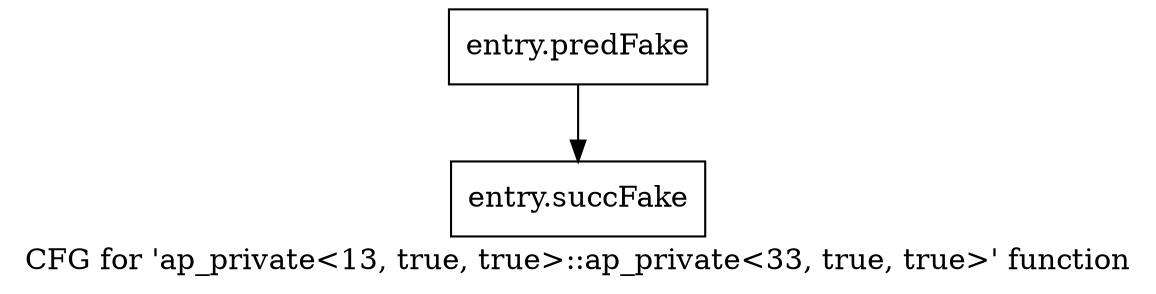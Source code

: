 digraph "CFG for 'ap_private\<13, true, true\>::ap_private\<33, true, true\>' function" {
	label="CFG for 'ap_private\<13, true, true\>::ap_private\<33, true, true\>' function";

	Node0x5a4c3a0 [shape=record,filename="",linenumber="",label="{entry.predFake}"];
	Node0x5a4c3a0 -> Node0x5a4a840[ callList="" memoryops="" filename="/home/omerfaruk/tools/Xilinx/Vitis_HLS/2023.2/include/etc/ap_private.h" execusionnum="3"];
	Node0x5a4a840 [shape=record,filename="/home/omerfaruk/tools/Xilinx/Vitis_HLS/2023.2/include/etc/ap_private.h",linenumber="1700",label="{entry.succFake}"];
}
